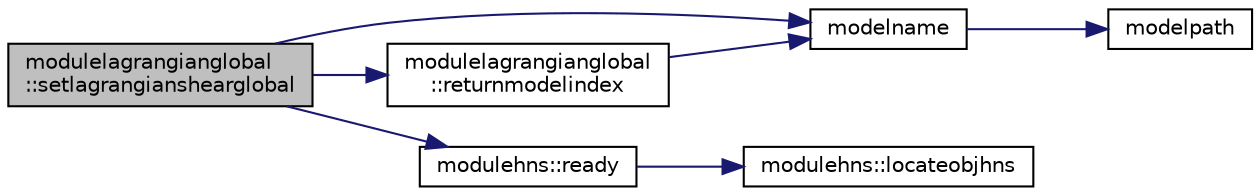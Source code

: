 digraph "modulelagrangianglobal::setlagrangianshearglobal"
{
 // LATEX_PDF_SIZE
  edge [fontname="Helvetica",fontsize="10",labelfontname="Helvetica",labelfontsize="10"];
  node [fontname="Helvetica",fontsize="10",shape=record];
  rankdir="LR";
  Node1 [label="modulelagrangianglobal\l::setlagrangianshearglobal",height=0.2,width=0.4,color="black", fillcolor="grey75", style="filled", fontcolor="black",tooltip=" "];
  Node1 -> Node2 [color="midnightblue",fontsize="10",style="solid",fontname="Helvetica"];
  Node2 [label="modelname",height=0.2,width=0.4,color="black", fillcolor="white", style="filled",URL="$_main_8_f90.html#af0ae0b978e6573bc461573aa66062e83",tooltip=" "];
  Node2 -> Node3 [color="midnightblue",fontsize="10",style="solid",fontname="Helvetica"];
  Node3 [label="modelpath",height=0.2,width=0.4,color="black", fillcolor="white", style="filled",URL="$_main_8_f90.html#ada5b220b45dcba73a75264dcde43e3bd",tooltip=" "];
  Node1 -> Node4 [color="midnightblue",fontsize="10",style="solid",fontname="Helvetica"];
  Node4 [label="modulehns::ready",height=0.2,width=0.4,color="black", fillcolor="white", style="filled",URL="$namespacemodulehns.html#a1b4bda03d346568b51278fca35b05366",tooltip=" "];
  Node4 -> Node5 [color="midnightblue",fontsize="10",style="solid",fontname="Helvetica"];
  Node5 [label="modulehns::locateobjhns",height=0.2,width=0.4,color="black", fillcolor="white", style="filled",URL="$namespacemodulehns.html#aff869b6b5dffbe4b2d00b777a1c0455d",tooltip=" "];
  Node1 -> Node6 [color="midnightblue",fontsize="10",style="solid",fontname="Helvetica"];
  Node6 [label="modulelagrangianglobal\l::returnmodelindex",height=0.2,width=0.4,color="black", fillcolor="white", style="filled",URL="$namespacemodulelagrangianglobal.html#a446618968d07df360f90a4ddc2d93a99",tooltip=" "];
  Node6 -> Node2 [color="midnightblue",fontsize="10",style="solid",fontname="Helvetica"];
}
